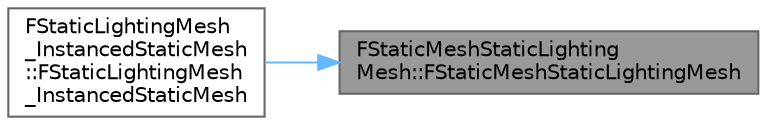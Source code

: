 digraph "FStaticMeshStaticLightingMesh::FStaticMeshStaticLightingMesh"
{
 // INTERACTIVE_SVG=YES
 // LATEX_PDF_SIZE
  bgcolor="transparent";
  edge [fontname=Helvetica,fontsize=10,labelfontname=Helvetica,labelfontsize=10];
  node [fontname=Helvetica,fontsize=10,shape=box,height=0.2,width=0.4];
  rankdir="RL";
  Node1 [id="Node000001",label="FStaticMeshStaticLighting\lMesh::FStaticMeshStaticLightingMesh",height=0.2,width=0.4,color="gray40", fillcolor="grey60", style="filled", fontcolor="black",tooltip="Initialization constructor."];
  Node1 -> Node2 [id="edge1_Node000001_Node000002",dir="back",color="steelblue1",style="solid",tooltip=" "];
  Node2 [id="Node000002",label="FStaticLightingMesh\l_InstancedStaticMesh\l::FStaticLightingMesh\l_InstancedStaticMesh",height=0.2,width=0.4,color="grey40", fillcolor="white", style="filled",URL="$dd/d15/classFStaticLightingMesh__InstancedStaticMesh.html#a7d08798c0590cac389c14d6777747b32",tooltip="Initialization constructor."];
}

